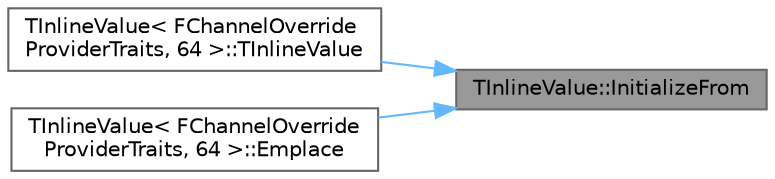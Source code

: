 digraph "TInlineValue::InitializeFrom"
{
 // INTERACTIVE_SVG=YES
 // LATEX_PDF_SIZE
  bgcolor="transparent";
  edge [fontname=Helvetica,fontsize=10,labelfontname=Helvetica,labelfontsize=10];
  node [fontname=Helvetica,fontsize=10,shape=box,height=0.2,width=0.4];
  rankdir="RL";
  Node1 [id="Node000001",label="TInlineValue::InitializeFrom",height=0.2,width=0.4,color="gray40", fillcolor="grey60", style="filled", fontcolor="black",tooltip=" "];
  Node1 -> Node2 [id="edge1_Node000001_Node000002",dir="back",color="steelblue1",style="solid",tooltip=" "];
  Node2 [id="Node000002",label="TInlineValue\< FChannelOverride\lProviderTraits, 64 \>::TInlineValue",height=0.2,width=0.4,color="grey40", fillcolor="white", style="filled",URL="$db/d30/classTInlineValue.html#ae30bb1604c78658fc76d4cad0a06a6e7",tooltip=" "];
  Node1 -> Node3 [id="edge2_Node000001_Node000003",dir="back",color="steelblue1",style="solid",tooltip=" "];
  Node3 [id="Node000003",label="TInlineValue\< FChannelOverride\lProviderTraits, 64 \>::Emplace",height=0.2,width=0.4,color="grey40", fillcolor="white", style="filled",URL="$db/d30/classTInlineValue.html#a123965d867ef8731befbfa30da2af15b",tooltip=" "];
}
